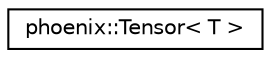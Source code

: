 digraph "Graphical Class Hierarchy"
{
  edge [fontname="Helvetica",fontsize="10",labelfontname="Helvetica",labelfontsize="10"];
  node [fontname="Helvetica",fontsize="10",shape=record];
  rankdir="LR";
  Node0 [label="phoenix::Tensor\< T \>",height=0.2,width=0.4,color="black", fillcolor="white", style="filled",URL="$classphoenix_1_1Tensor.html",tooltip="A template class representing a Tensor, which is a collection of Matrix objects. "];
}
